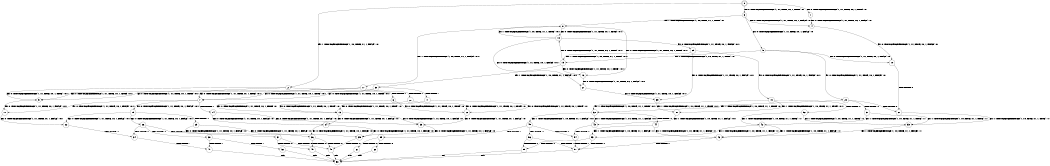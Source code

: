 digraph BCG {
size = "7, 10.5";
center = TRUE;
node [shape = circle];
0 [peripheries = 2];
0 -> 1 [label = "EX !0 !ATOMIC_EXCH_BRANCH (1, +1, TRUE, +0, 1, TRUE) !:0:"];
0 -> 2 [label = "EX !1 !ATOMIC_EXCH_BRANCH (1, +0, TRUE, +1, 1, FALSE) !:0:"];
0 -> 3 [label = "EX !0 !ATOMIC_EXCH_BRANCH (1, +1, TRUE, +0, 1, TRUE) !:0:"];
1 -> 4 [label = "EX !0 !ATOMIC_EXCH_BRANCH (1, +1, TRUE, +0, 1, FALSE) !:0:"];
2 -> 5 [label = "EX !0 !ATOMIC_EXCH_BRANCH (1, +1, TRUE, +0, 1, TRUE) !:0:1:"];
2 -> 6 [label = "TERMINATE !1"];
2 -> 7 [label = "EX !0 !ATOMIC_EXCH_BRANCH (1, +1, TRUE, +0, 1, TRUE) !:0:1:"];
3 -> 4 [label = "EX !0 !ATOMIC_EXCH_BRANCH (1, +1, TRUE, +0, 1, FALSE) !:0:"];
3 -> 8 [label = "EX !1 !ATOMIC_EXCH_BRANCH (1, +0, TRUE, +1, 1, TRUE) !:0:"];
3 -> 9 [label = "EX !0 !ATOMIC_EXCH_BRANCH (1, +1, TRUE, +0, 1, FALSE) !:0:"];
4 -> 10 [label = "EX !0 !ATOMIC_EXCH_BRANCH (1, +1, TRUE, +0, 1, FALSE) !:0:"];
5 -> 11 [label = "EX !0 !ATOMIC_EXCH_BRANCH (1, +1, TRUE, +0, 1, FALSE) !:0:1:"];
6 -> 12 [label = "EX !0 !ATOMIC_EXCH_BRANCH (1, +1, TRUE, +0, 1, TRUE) !:0:"];
6 -> 13 [label = "EX !0 !ATOMIC_EXCH_BRANCH (1, +1, TRUE, +0, 1, TRUE) !:0:"];
7 -> 11 [label = "EX !0 !ATOMIC_EXCH_BRANCH (1, +1, TRUE, +0, 1, FALSE) !:0:1:"];
7 -> 14 [label = "TERMINATE !1"];
7 -> 15 [label = "EX !0 !ATOMIC_EXCH_BRANCH (1, +1, TRUE, +0, 1, FALSE) !:0:1:"];
8 -> 16 [label = "EX !0 !ATOMIC_EXCH_BRANCH (1, +1, TRUE, +0, 1, TRUE) !:0:1:"];
8 -> 17 [label = "EX !1 !ATOMIC_EXCH_BRANCH (1, +0, TRUE, +1, 1, FALSE) !:0:1:"];
8 -> 18 [label = "EX !0 !ATOMIC_EXCH_BRANCH (1, +1, TRUE, +0, 1, TRUE) !:0:1:"];
9 -> 10 [label = "EX !0 !ATOMIC_EXCH_BRANCH (1, +1, TRUE, +0, 1, FALSE) !:0:"];
9 -> 19 [label = "EX !1 !ATOMIC_EXCH_BRANCH (1, +0, TRUE, +1, 1, TRUE) !:0:"];
9 -> 20 [label = "EX !0 !ATOMIC_EXCH_BRANCH (1, +1, TRUE, +0, 1, FALSE) !:0:"];
10 -> 21 [label = "TERMINATE !0"];
11 -> 22 [label = "EX !0 !ATOMIC_EXCH_BRANCH (1, +1, TRUE, +0, 1, FALSE) !:0:1:"];
12 -> 23 [label = "EX !0 !ATOMIC_EXCH_BRANCH (1, +1, TRUE, +0, 1, FALSE) !:0:"];
13 -> 23 [label = "EX !0 !ATOMIC_EXCH_BRANCH (1, +1, TRUE, +0, 1, FALSE) !:0:"];
13 -> 24 [label = "EX !0 !ATOMIC_EXCH_BRANCH (1, +1, TRUE, +0, 1, FALSE) !:0:"];
14 -> 23 [label = "EX !0 !ATOMIC_EXCH_BRANCH (1, +1, TRUE, +0, 1, FALSE) !:0:"];
14 -> 24 [label = "EX !0 !ATOMIC_EXCH_BRANCH (1, +1, TRUE, +0, 1, FALSE) !:0:"];
15 -> 22 [label = "EX !0 !ATOMIC_EXCH_BRANCH (1, +1, TRUE, +0, 1, FALSE) !:0:1:"];
15 -> 25 [label = "TERMINATE !1"];
15 -> 26 [label = "EX !0 !ATOMIC_EXCH_BRANCH (1, +1, TRUE, +0, 1, FALSE) !:0:1:"];
16 -> 27 [label = "EX !0 !ATOMIC_EXCH_BRANCH (1, +1, TRUE, +0, 1, FALSE) !:0:1:"];
17 -> 5 [label = "EX !0 !ATOMIC_EXCH_BRANCH (1, +1, TRUE, +0, 1, TRUE) !:0:1:"];
17 -> 28 [label = "TERMINATE !1"];
17 -> 7 [label = "EX !0 !ATOMIC_EXCH_BRANCH (1, +1, TRUE, +0, 1, TRUE) !:0:1:"];
18 -> 27 [label = "EX !0 !ATOMIC_EXCH_BRANCH (1, +1, TRUE, +0, 1, FALSE) !:0:1:"];
18 -> 8 [label = "EX !1 !ATOMIC_EXCH_BRANCH (1, +0, TRUE, +1, 1, TRUE) !:0:1:"];
18 -> 29 [label = "EX !0 !ATOMIC_EXCH_BRANCH (1, +1, TRUE, +0, 1, FALSE) !:0:1:"];
19 -> 16 [label = "EX !0 !ATOMIC_EXCH_BRANCH (1, +1, TRUE, +0, 1, TRUE) !:0:1:"];
19 -> 30 [label = "EX !1 !ATOMIC_EXCH_BRANCH (1, +0, TRUE, +1, 1, FALSE) !:0:1:"];
19 -> 18 [label = "EX !0 !ATOMIC_EXCH_BRANCH (1, +1, TRUE, +0, 1, TRUE) !:0:1:"];
20 -> 21 [label = "TERMINATE !0"];
20 -> 31 [label = "TERMINATE !0"];
20 -> 32 [label = "EX !1 !ATOMIC_EXCH_BRANCH (1, +0, TRUE, +1, 1, TRUE) !:0:"];
21 -> 33 [label = "EX !1 !ATOMIC_EXCH_BRANCH (1, +0, TRUE, +1, 1, TRUE) !:1:"];
22 -> 34 [label = "TERMINATE !0"];
23 -> 35 [label = "EX !0 !ATOMIC_EXCH_BRANCH (1, +1, TRUE, +0, 1, FALSE) !:0:"];
24 -> 35 [label = "EX !0 !ATOMIC_EXCH_BRANCH (1, +1, TRUE, +0, 1, FALSE) !:0:"];
24 -> 36 [label = "EX !0 !ATOMIC_EXCH_BRANCH (1, +1, TRUE, +0, 1, FALSE) !:0:"];
25 -> 35 [label = "EX !0 !ATOMIC_EXCH_BRANCH (1, +1, TRUE, +0, 1, FALSE) !:0:"];
25 -> 36 [label = "EX !0 !ATOMIC_EXCH_BRANCH (1, +1, TRUE, +0, 1, FALSE) !:0:"];
26 -> 34 [label = "TERMINATE !0"];
26 -> 37 [label = "TERMINATE !1"];
26 -> 38 [label = "TERMINATE !0"];
27 -> 39 [label = "EX !0 !ATOMIC_EXCH_BRANCH (1, +1, TRUE, +0, 1, FALSE) !:0:1:"];
28 -> 12 [label = "EX !0 !ATOMIC_EXCH_BRANCH (1, +1, TRUE, +0, 1, TRUE) !:0:"];
28 -> 13 [label = "EX !0 !ATOMIC_EXCH_BRANCH (1, +1, TRUE, +0, 1, TRUE) !:0:"];
29 -> 39 [label = "EX !0 !ATOMIC_EXCH_BRANCH (1, +1, TRUE, +0, 1, FALSE) !:0:1:"];
29 -> 19 [label = "EX !1 !ATOMIC_EXCH_BRANCH (1, +0, TRUE, +1, 1, TRUE) !:0:1:"];
29 -> 40 [label = "EX !0 !ATOMIC_EXCH_BRANCH (1, +1, TRUE, +0, 1, FALSE) !:0:1:"];
30 -> 5 [label = "EX !0 !ATOMIC_EXCH_BRANCH (1, +1, TRUE, +0, 1, TRUE) !:0:1:"];
30 -> 41 [label = "TERMINATE !1"];
30 -> 7 [label = "EX !0 !ATOMIC_EXCH_BRANCH (1, +1, TRUE, +0, 1, TRUE) !:0:1:"];
31 -> 33 [label = "EX !1 !ATOMIC_EXCH_BRANCH (1, +0, TRUE, +1, 1, TRUE) !:1:"];
31 -> 42 [label = "EX !1 !ATOMIC_EXCH_BRANCH (1, +0, TRUE, +1, 1, TRUE) !:1:"];
32 -> 43 [label = "EX !1 !ATOMIC_EXCH_BRANCH (1, +0, TRUE, +1, 1, FALSE) !:0:1:"];
32 -> 44 [label = "TERMINATE !0"];
32 -> 45 [label = "EX !1 !ATOMIC_EXCH_BRANCH (1, +0, TRUE, +1, 1, FALSE) !:0:1:"];
33 -> 46 [label = "EX !1 !ATOMIC_EXCH_BRANCH (1, +0, TRUE, +1, 1, FALSE) !:1:"];
34 -> 47 [label = "TERMINATE !1"];
35 -> 48 [label = "TERMINATE !0"];
36 -> 48 [label = "TERMINATE !0"];
36 -> 49 [label = "TERMINATE !0"];
37 -> 48 [label = "TERMINATE !0"];
37 -> 49 [label = "TERMINATE !0"];
38 -> 47 [label = "TERMINATE !1"];
38 -> 50 [label = "TERMINATE !1"];
39 -> 51 [label = "EX !1 !ATOMIC_EXCH_BRANCH (1, +0, TRUE, +1, 1, TRUE) !:0:1:"];
40 -> 51 [label = "EX !1 !ATOMIC_EXCH_BRANCH (1, +0, TRUE, +1, 1, TRUE) !:0:1:"];
40 -> 52 [label = "TERMINATE !0"];
40 -> 32 [label = "EX !1 !ATOMIC_EXCH_BRANCH (1, +0, TRUE, +1, 1, TRUE) !:0:1:"];
41 -> 12 [label = "EX !0 !ATOMIC_EXCH_BRANCH (1, +1, TRUE, +0, 1, TRUE) !:0:"];
41 -> 13 [label = "EX !0 !ATOMIC_EXCH_BRANCH (1, +1, TRUE, +0, 1, TRUE) !:0:"];
42 -> 46 [label = "EX !1 !ATOMIC_EXCH_BRANCH (1, +0, TRUE, +1, 1, FALSE) !:1:"];
42 -> 53 [label = "EX !1 !ATOMIC_EXCH_BRANCH (1, +0, TRUE, +1, 1, FALSE) !:1:"];
43 -> 54 [label = "TERMINATE !0"];
44 -> 46 [label = "EX !1 !ATOMIC_EXCH_BRANCH (1, +0, TRUE, +1, 1, FALSE) !:1:"];
44 -> 53 [label = "EX !1 !ATOMIC_EXCH_BRANCH (1, +0, TRUE, +1, 1, FALSE) !:1:"];
45 -> 54 [label = "TERMINATE !0"];
45 -> 55 [label = "TERMINATE !1"];
45 -> 56 [label = "TERMINATE !0"];
46 -> 57 [label = "TERMINATE !1"];
47 -> 58 [label = "exit"];
48 -> 58 [label = "exit"];
49 -> 58 [label = "exit"];
50 -> 58 [label = "exit"];
51 -> 43 [label = "EX !1 !ATOMIC_EXCH_BRANCH (1, +0, TRUE, +1, 1, FALSE) !:0:1:"];
52 -> 33 [label = "EX !1 !ATOMIC_EXCH_BRANCH (1, +0, TRUE, +1, 1, TRUE) !:1:"];
52 -> 42 [label = "EX !1 !ATOMIC_EXCH_BRANCH (1, +0, TRUE, +1, 1, TRUE) !:1:"];
53 -> 57 [label = "TERMINATE !1"];
53 -> 59 [label = "TERMINATE !1"];
54 -> 57 [label = "TERMINATE !1"];
55 -> 60 [label = "TERMINATE !0"];
55 -> 61 [label = "TERMINATE !0"];
56 -> 57 [label = "TERMINATE !1"];
56 -> 59 [label = "TERMINATE !1"];
57 -> 58 [label = "exit"];
59 -> 58 [label = "exit"];
60 -> 58 [label = "exit"];
61 -> 58 [label = "exit"];
}

